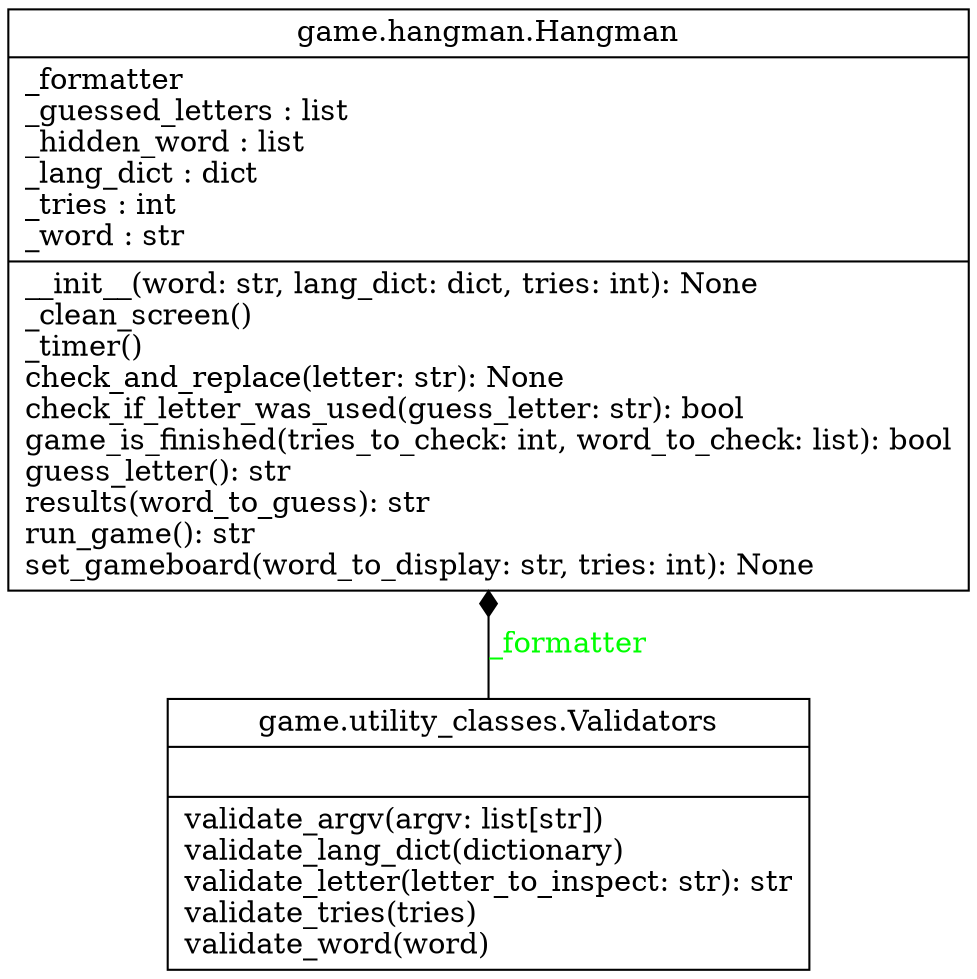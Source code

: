 digraph "Hangman" {
rankdir=BT
charset="utf-8"
"game.hangman.Hangman" [color="black", fontcolor="black", label="{game.hangman.Hangman|_formatter\l_guessed_letters : list\l_hidden_word : list\l_lang_dict : dict\l_tries : int\l_word : str\l|__init__(word: str, lang_dict: dict, tries: int): None\l_clean_screen()\l_timer()\lcheck_and_replace(letter: str): None\lcheck_if_letter_was_used(guess_letter: str): bool\lgame_is_finished(tries_to_check: int, word_to_check: list): bool\lguess_letter(): str\lresults(word_to_guess): str\lrun_game(): str\lset_gameboard(word_to_display: str, tries: int): None\l}", shape="record", style="solid"];
"game.utility_classes.Validators" [color="black", fontcolor="black", label="{game.utility_classes.Validators|\l|validate_argv(argv: list[str])\lvalidate_lang_dict(dictionary)\lvalidate_letter(letter_to_inspect: str): str\lvalidate_tries(tries)\lvalidate_word(word)\l}", shape="record", style="solid"];
"game.utility_classes.Validators" -> "game.hangman.Hangman" [arrowhead="diamond", arrowtail="none", fontcolor="green", label="_formatter", style="solid"];
}
